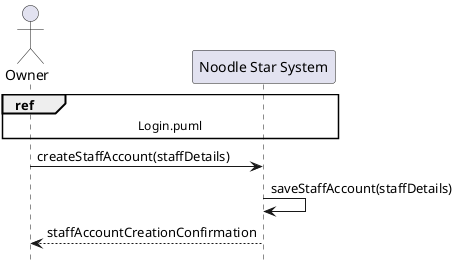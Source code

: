 @startuml
hide footbox
actor Owner
participant "Noodle Star System" as System


ref over Owner, System : Login.puml

Owner -> System: createStaffAccount(staffDetails)
System -> System: saveStaffAccount(staffDetails)
System --> Owner: staffAccountCreationConfirmation


@enduml
